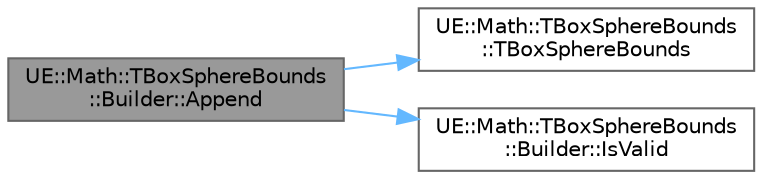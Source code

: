digraph "UE::Math::TBoxSphereBounds::Builder::Append"
{
 // INTERACTIVE_SVG=YES
 // LATEX_PDF_SIZE
  bgcolor="transparent";
  edge [fontname=Helvetica,fontsize=10,labelfontname=Helvetica,labelfontsize=10];
  node [fontname=Helvetica,fontsize=10,shape=box,height=0.2,width=0.4];
  rankdir="LR";
  Node1 [id="Node000001",label="UE::Math::TBoxSphereBounds\l::Builder::Append",height=0.2,width=0.4,color="gray40", fillcolor="grey60", style="filled", fontcolor="black",tooltip=" "];
  Node1 -> Node2 [id="edge1_Node000001_Node000002",color="steelblue1",style="solid",tooltip=" "];
  Node2 [id="Node000002",label="UE::Math::TBoxSphereBounds\l::TBoxSphereBounds",height=0.2,width=0.4,color="grey40", fillcolor="white", style="filled",URL="$d8/dc5/structUE_1_1Math_1_1TBoxSphereBounds.html#a2e014f81678a1459d9be623efc82c153",tooltip="Default constructor."];
  Node1 -> Node3 [id="edge2_Node000001_Node000003",color="steelblue1",style="solid",tooltip=" "];
  Node3 [id="Node000003",label="UE::Math::TBoxSphereBounds\l::Builder::IsValid",height=0.2,width=0.4,color="grey40", fillcolor="white", style="filled",URL="$db/dba/structUE_1_1Math_1_1TBoxSphereBounds_1_1Builder.html#ad50d50a5202543d8ab12cd019302f60e",tooltip=" "];
}
